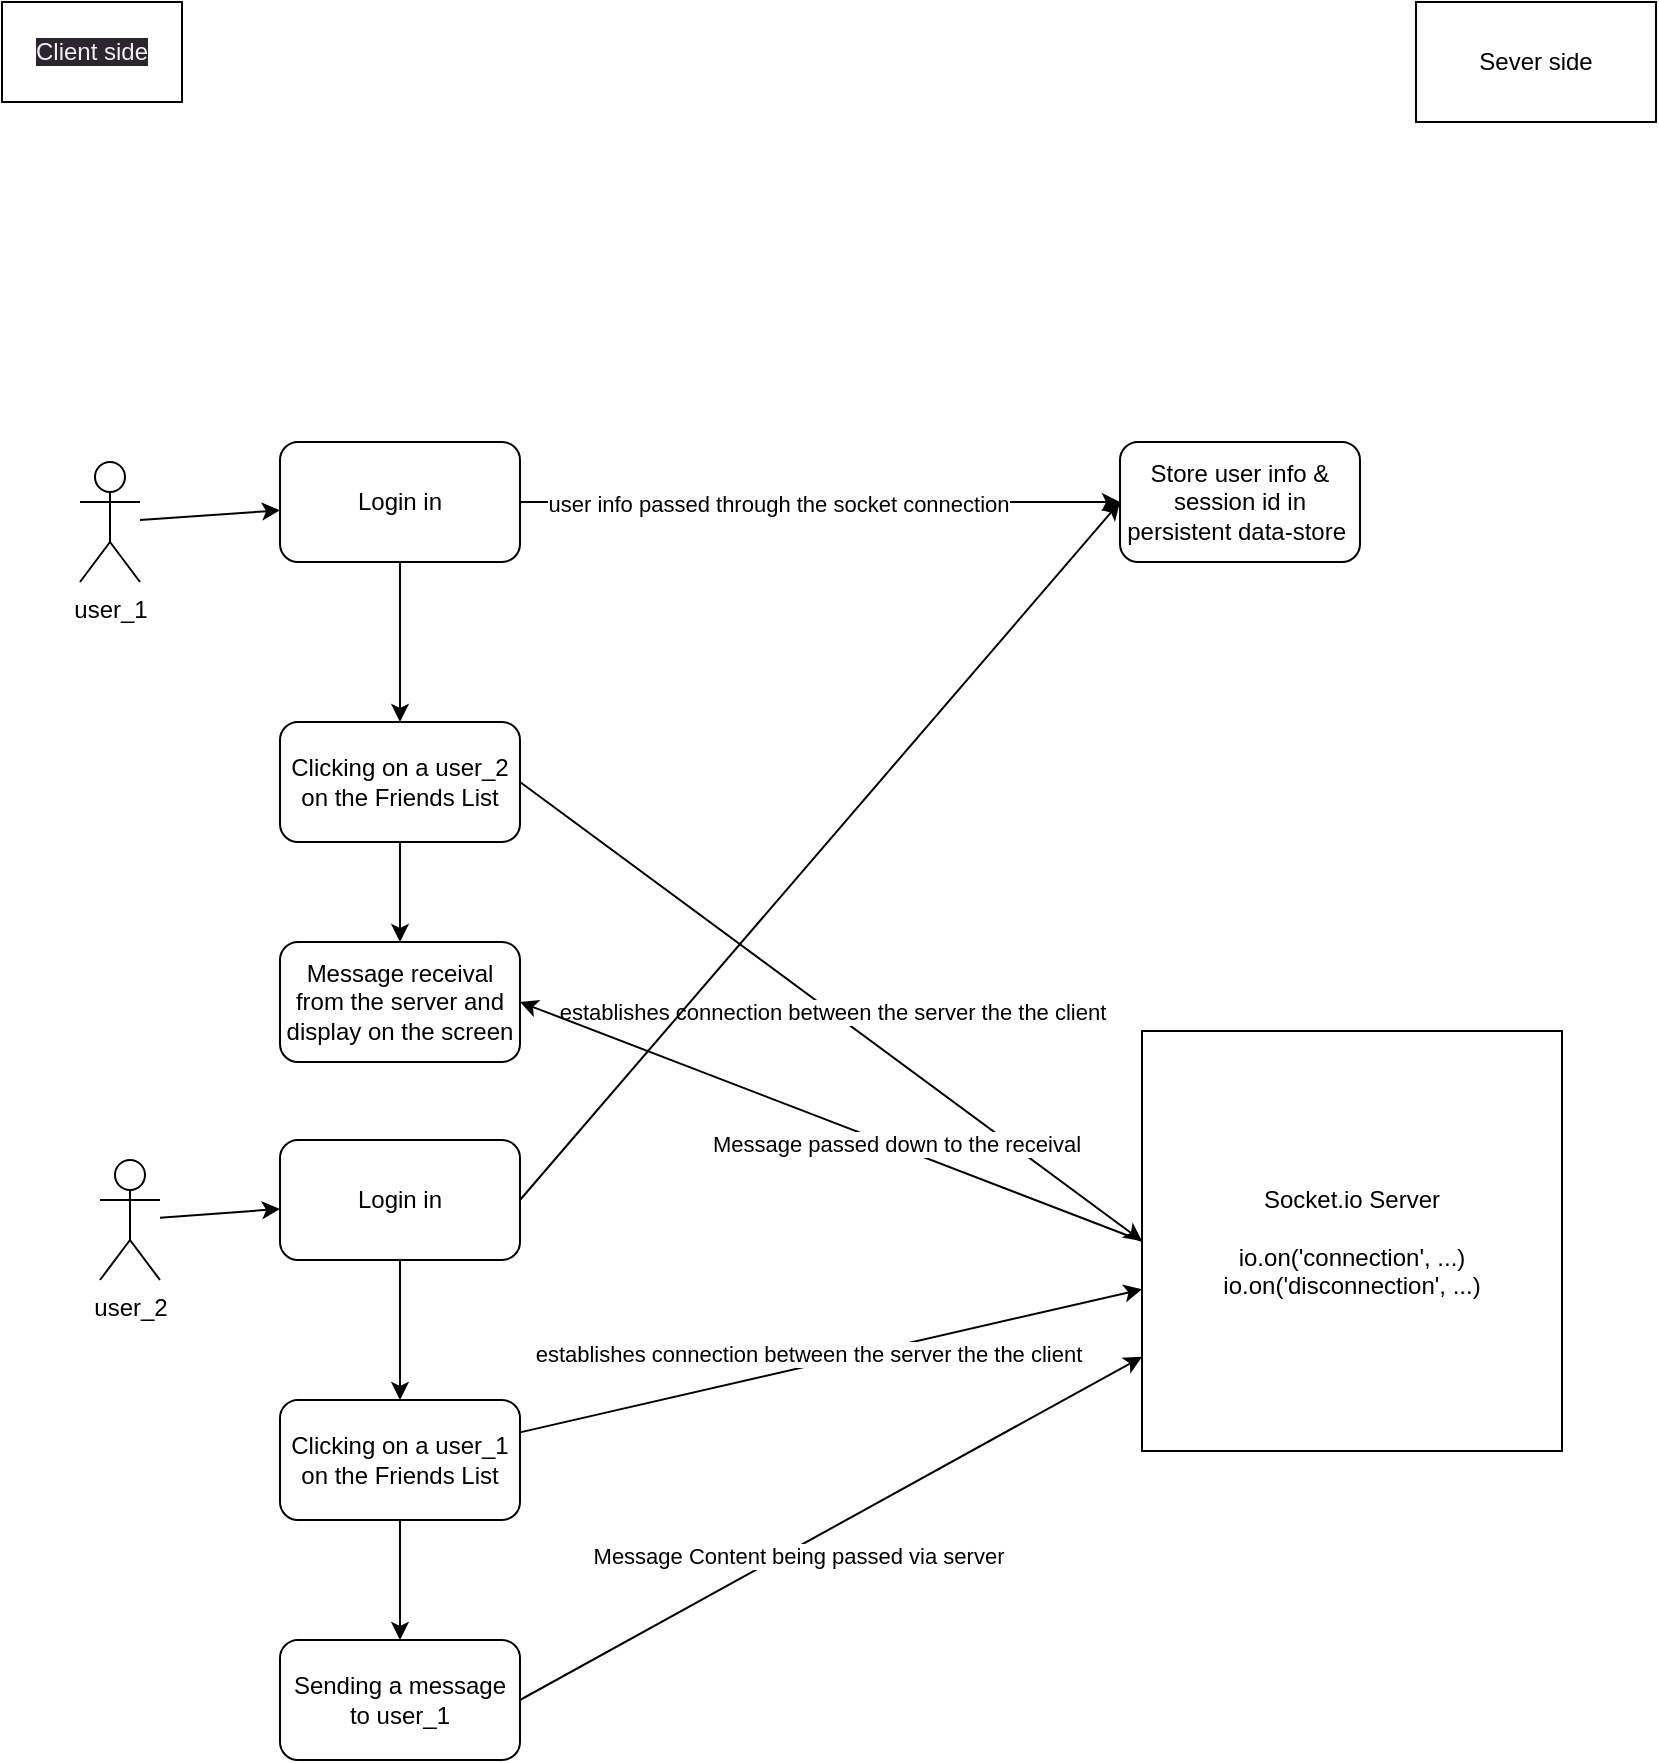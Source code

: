 <mxfile>
    <diagram id="C5RBs43oDa-KdzZeNtuy" name="Page-1">
        <mxGraphModel dx="1278" dy="1055" grid="1" gridSize="10" guides="1" tooltips="1" connect="1" arrows="1" fold="1" page="1" pageScale="1" pageWidth="827" pageHeight="1169" math="0" shadow="0">
            <root>
                <mxCell id="WIyWlLk6GJQsqaUBKTNV-0"/>
                <mxCell id="WIyWlLk6GJQsqaUBKTNV-1" parent="WIyWlLk6GJQsqaUBKTNV-0"/>
                <mxCell id="3" style="edgeStyle=none;html=1;entryX=0;entryY=0.5;entryDx=0;entryDy=0;" edge="1" parent="WIyWlLk6GJQsqaUBKTNV-1" source="0" target="4">
                    <mxGeometry relative="1" as="geometry">
                        <mxPoint x="439" y="250" as="targetPoint"/>
                    </mxGeometry>
                </mxCell>
                <mxCell id="6" value="user info passed through the socket connection" style="edgeLabel;html=1;align=center;verticalAlign=middle;resizable=0;points=[];" vertex="1" connectable="0" parent="3">
                    <mxGeometry x="-0.142" y="-1" relative="1" as="geometry">
                        <mxPoint as="offset"/>
                    </mxGeometry>
                </mxCell>
                <mxCell id="7" style="edgeStyle=none;html=1;entryX=0.5;entryY=0;entryDx=0;entryDy=0;" edge="1" parent="WIyWlLk6GJQsqaUBKTNV-1" source="0" target="8">
                    <mxGeometry relative="1" as="geometry">
                        <mxPoint x="199" y="380" as="targetPoint"/>
                    </mxGeometry>
                </mxCell>
                <mxCell id="0" value="Login in" style="rounded=1;whiteSpace=wrap;html=1;" parent="WIyWlLk6GJQsqaUBKTNV-1" vertex="1">
                    <mxGeometry x="139" y="220" width="120" height="60" as="geometry"/>
                </mxCell>
                <mxCell id="4" value="Store user info &amp;amp; session id in persistent data-store&amp;nbsp;" style="rounded=1;whiteSpace=wrap;html=1;" vertex="1" parent="WIyWlLk6GJQsqaUBKTNV-1">
                    <mxGeometry x="559" y="220" width="120" height="60" as="geometry"/>
                </mxCell>
                <mxCell id="5" value="&lt;span style=&quot;color: rgb(240, 240, 240); font-family: Helvetica; font-size: 12px; font-style: normal; font-variant-ligatures: normal; font-variant-caps: normal; font-weight: 400; letter-spacing: normal; orphans: 2; text-align: center; text-indent: 0px; text-transform: none; widows: 2; word-spacing: 0px; -webkit-text-stroke-width: 0px; background-color: rgb(42, 37, 47); text-decoration-thickness: initial; text-decoration-style: initial; text-decoration-color: initial; float: none; display: inline !important;&quot;&gt;Client side&lt;/span&gt;" style="rounded=0;whiteSpace=wrap;html=1;" vertex="1" parent="WIyWlLk6GJQsqaUBKTNV-1">
                    <mxGeometry width="90" height="50" as="geometry"/>
                </mxCell>
                <mxCell id="27" value="establishes connection between the server the the client" style="edgeStyle=none;html=1;exitX=1;exitY=0.5;exitDx=0;exitDy=0;entryX=0;entryY=0.5;entryDx=0;entryDy=0;" edge="1" parent="WIyWlLk6GJQsqaUBKTNV-1" source="8" target="26">
                    <mxGeometry relative="1" as="geometry"/>
                </mxCell>
                <mxCell id="38" style="edgeStyle=none;html=1;exitX=0.5;exitY=1;exitDx=0;exitDy=0;" edge="1" parent="WIyWlLk6GJQsqaUBKTNV-1" source="8" target="37">
                    <mxGeometry relative="1" as="geometry"/>
                </mxCell>
                <mxCell id="8" value="Clicking on a user_2 on the Friends List" style="rounded=1;whiteSpace=wrap;html=1;" vertex="1" parent="WIyWlLk6GJQsqaUBKTNV-1">
                    <mxGeometry x="139" y="360" width="120" height="60" as="geometry"/>
                </mxCell>
                <mxCell id="11" value="" style="edgeStyle=none;html=1;" edge="1" parent="WIyWlLk6GJQsqaUBKTNV-1" source="10" target="0">
                    <mxGeometry relative="1" as="geometry"/>
                </mxCell>
                <mxCell id="10" value="user_1&lt;br&gt;" style="shape=umlActor;verticalLabelPosition=bottom;verticalAlign=top;html=1;outlineConnect=0;" vertex="1" parent="WIyWlLk6GJQsqaUBKTNV-1">
                    <mxGeometry x="39" y="230" width="30" height="60" as="geometry"/>
                </mxCell>
                <mxCell id="20" style="edgeStyle=none;html=1;entryX=0.5;entryY=0;entryDx=0;entryDy=0;" edge="1" parent="WIyWlLk6GJQsqaUBKTNV-1" source="21" target="24">
                    <mxGeometry relative="1" as="geometry">
                        <mxPoint x="209" y="709" as="targetPoint"/>
                    </mxGeometry>
                </mxCell>
                <mxCell id="25" style="edgeStyle=none;html=1;exitX=1;exitY=0.5;exitDx=0;exitDy=0;entryX=0;entryY=0.5;entryDx=0;entryDy=0;" edge="1" parent="WIyWlLk6GJQsqaUBKTNV-1" source="21" target="4">
                    <mxGeometry relative="1" as="geometry"/>
                </mxCell>
                <mxCell id="21" value="Login in" style="rounded=1;whiteSpace=wrap;html=1;" vertex="1" parent="WIyWlLk6GJQsqaUBKTNV-1">
                    <mxGeometry x="139" y="569" width="120" height="60" as="geometry"/>
                </mxCell>
                <mxCell id="22" value="" style="edgeStyle=none;html=1;" edge="1" parent="WIyWlLk6GJQsqaUBKTNV-1" source="23" target="21">
                    <mxGeometry relative="1" as="geometry"/>
                </mxCell>
                <mxCell id="23" value="user_2" style="shape=umlActor;verticalLabelPosition=bottom;verticalAlign=top;html=1;outlineConnect=0;" vertex="1" parent="WIyWlLk6GJQsqaUBKTNV-1">
                    <mxGeometry x="49" y="579" width="30" height="60" as="geometry"/>
                </mxCell>
                <mxCell id="28" style="edgeStyle=none;html=1;" edge="1" parent="WIyWlLk6GJQsqaUBKTNV-1" source="24" target="26">
                    <mxGeometry relative="1" as="geometry"/>
                </mxCell>
                <mxCell id="30" value="establishes connection between the server the the client" style="edgeLabel;html=1;align=center;verticalAlign=middle;resizable=0;points=[];" vertex="1" connectable="0" parent="28">
                    <mxGeometry x="-0.071" y="6" relative="1" as="geometry">
                        <mxPoint x="1" as="offset"/>
                    </mxGeometry>
                </mxCell>
                <mxCell id="33" style="edgeStyle=none;html=1;entryX=0.5;entryY=0;entryDx=0;entryDy=0;" edge="1" parent="WIyWlLk6GJQsqaUBKTNV-1" source="24" target="32">
                    <mxGeometry relative="1" as="geometry"/>
                </mxCell>
                <mxCell id="24" value="Clicking on a user_1 on the Friends List" style="rounded=1;whiteSpace=wrap;html=1;" vertex="1" parent="WIyWlLk6GJQsqaUBKTNV-1">
                    <mxGeometry x="139" y="699" width="120" height="60" as="geometry"/>
                </mxCell>
                <mxCell id="36" style="edgeStyle=none;html=1;exitX=0;exitY=0.5;exitDx=0;exitDy=0;entryX=1;entryY=0.5;entryDx=0;entryDy=0;" edge="1" parent="WIyWlLk6GJQsqaUBKTNV-1" source="26" target="37">
                    <mxGeometry relative="1" as="geometry">
                        <mxPoint x="199" y="440" as="targetPoint"/>
                    </mxGeometry>
                </mxCell>
                <mxCell id="39" value="Message passed down to the receival" style="edgeLabel;html=1;align=center;verticalAlign=middle;resizable=0;points=[];" vertex="1" connectable="0" parent="36">
                    <mxGeometry x="-0.197" y="-1" relative="1" as="geometry">
                        <mxPoint x="1" as="offset"/>
                    </mxGeometry>
                </mxCell>
                <mxCell id="26" value="Socket.io Server&lt;br&gt;&lt;br&gt;io.on('connection', ...)&lt;br&gt;io.on('disconnection', ...)&lt;br&gt;" style="whiteSpace=wrap;html=1;aspect=fixed;" vertex="1" parent="WIyWlLk6GJQsqaUBKTNV-1">
                    <mxGeometry x="570" y="514.5" width="210" height="210" as="geometry"/>
                </mxCell>
                <mxCell id="31" value="Sever side" style="rounded=0;whiteSpace=wrap;html=1;" vertex="1" parent="WIyWlLk6GJQsqaUBKTNV-1">
                    <mxGeometry x="707" width="120" height="60" as="geometry"/>
                </mxCell>
                <mxCell id="34" style="edgeStyle=none;html=1;exitX=1;exitY=0.5;exitDx=0;exitDy=0;" edge="1" parent="WIyWlLk6GJQsqaUBKTNV-1" source="32" target="26">
                    <mxGeometry relative="1" as="geometry"/>
                </mxCell>
                <mxCell id="35" value="Message Content being passed via server" style="edgeLabel;html=1;align=center;verticalAlign=middle;resizable=0;points=[];" vertex="1" connectable="0" parent="34">
                    <mxGeometry x="-0.121" y="-4" relative="1" as="geometry">
                        <mxPoint as="offset"/>
                    </mxGeometry>
                </mxCell>
                <mxCell id="32" value="Sending a message to user_1" style="rounded=1;whiteSpace=wrap;html=1;" vertex="1" parent="WIyWlLk6GJQsqaUBKTNV-1">
                    <mxGeometry x="139" y="819" width="120" height="60" as="geometry"/>
                </mxCell>
                <mxCell id="37" value="Message receival from the server and display on the screen" style="rounded=1;whiteSpace=wrap;html=1;" vertex="1" parent="WIyWlLk6GJQsqaUBKTNV-1">
                    <mxGeometry x="139" y="470" width="120" height="60" as="geometry"/>
                </mxCell>
            </root>
        </mxGraphModel>
    </diagram>
</mxfile>